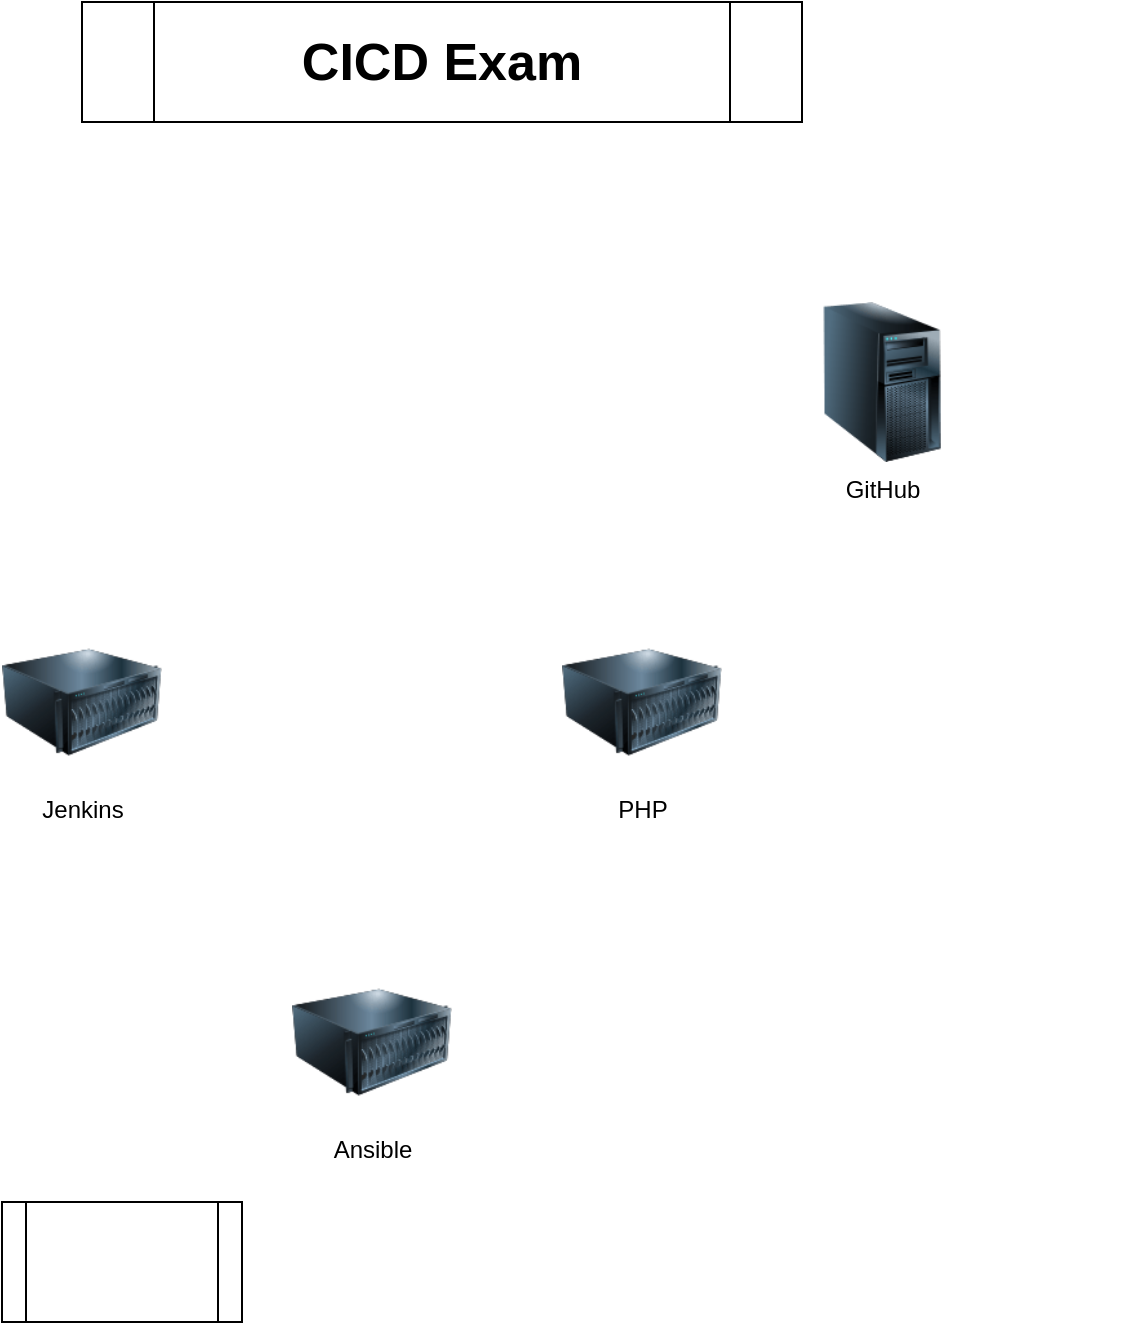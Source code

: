 <mxfile version="12.3.3" type="github" pages="1">
  <diagram id="KN2XUhoYWy7jpF0GCZ8w" name="Page-1">
    <mxGraphModel dx="1182" dy="761" grid="1" gridSize="10" guides="1" tooltips="1" connect="1" arrows="1" fold="1" page="1" pageScale="1" pageWidth="850" pageHeight="1100" math="0" shadow="0">
      <root>
        <mxCell id="0"/>
        <mxCell id="1" parent="0"/>
        <mxCell id="bQyamxY2uDURpc13enPq-4" value="Jenkins" style="image;html=1;labelBackgroundColor=#ffffff;image=img/lib/clip_art/computers/Server_128x128.png" parent="1" vertex="1">
          <mxGeometry x="240" y="320" width="80" height="80" as="geometry"/>
        </mxCell>
        <mxCell id="bQyamxY2uDURpc13enPq-5" value="&lt;div&gt;PHP&lt;br&gt;&lt;/div&gt;" style="image;html=1;labelBackgroundColor=#ffffff;image=img/lib/clip_art/computers/Server_128x128.png" parent="1" vertex="1">
          <mxGeometry x="520" y="320" width="80" height="80" as="geometry"/>
        </mxCell>
        <mxCell id="bQyamxY2uDURpc13enPq-7" value="GitHub" style="image;html=1;labelBackgroundColor=#ffffff;image=img/lib/clip_art/computers/Server_Tower_128x128.png" parent="1" vertex="1">
          <mxGeometry x="640" y="160" width="80" height="80" as="geometry"/>
        </mxCell>
        <mxCell id="U8NSz-zDmw5IFP10hMDk-1" value="Ansible" style="image;html=1;labelBackgroundColor=#ffffff;image=img/lib/clip_art/computers/Server_128x128.png" vertex="1" parent="1">
          <mxGeometry x="385" y="490" width="80" height="80" as="geometry"/>
        </mxCell>
        <mxCell id="U8NSz-zDmw5IFP10hMDk-4" value="" style="shape=image;html=1;verticalAlign=top;verticalLabelPosition=bottom;labelBackgroundColor=#ffffff;imageAspect=0;aspect=fixed;image=https://cdn0.iconfinder.com/data/icons/social-glyph/30/github-120.png" vertex="1" parent="1">
          <mxGeometry x="720" y="160" width="80" height="80" as="geometry"/>
        </mxCell>
        <mxCell id="U8NSz-zDmw5IFP10hMDk-5" value="" style="shape=image;html=1;verticalAlign=top;verticalLabelPosition=bottom;labelBackgroundColor=#ffffff;imageAspect=0;aspect=fixed;image=https://cdn4.iconfinder.com/data/icons/vector-brand-logos/40/Docker-128.png" vertex="1" parent="1">
          <mxGeometry x="520" y="400" width="80" height="80" as="geometry"/>
        </mxCell>
        <mxCell id="U8NSz-zDmw5IFP10hMDk-6" value="" style="shape=image;html=1;verticalAlign=top;verticalLabelPosition=bottom;labelBackgroundColor=#ffffff;imageAspect=0;aspect=fixed;image=https://cdn4.iconfinder.com/data/icons/vector-brand-logos/40/Docker-128.png" vertex="1" parent="1">
          <mxGeometry x="240" y="400" width="80" height="80" as="geometry"/>
        </mxCell>
        <mxCell id="U8NSz-zDmw5IFP10hMDk-7" value="" style="shape=process;whiteSpace=wrap;html=1;backgroundOutline=1;" vertex="1" parent="1">
          <mxGeometry x="240" y="610" width="120" height="60" as="geometry"/>
        </mxCell>
        <mxCell id="U8NSz-zDmw5IFP10hMDk-8" value="CICD Exam" style="shape=process;whiteSpace=wrap;html=1;backgroundOutline=1;fontSize=26;fontStyle=1" vertex="1" parent="1">
          <mxGeometry x="280" y="10" width="360" height="60" as="geometry"/>
        </mxCell>
      </root>
    </mxGraphModel>
  </diagram>
</mxfile>
